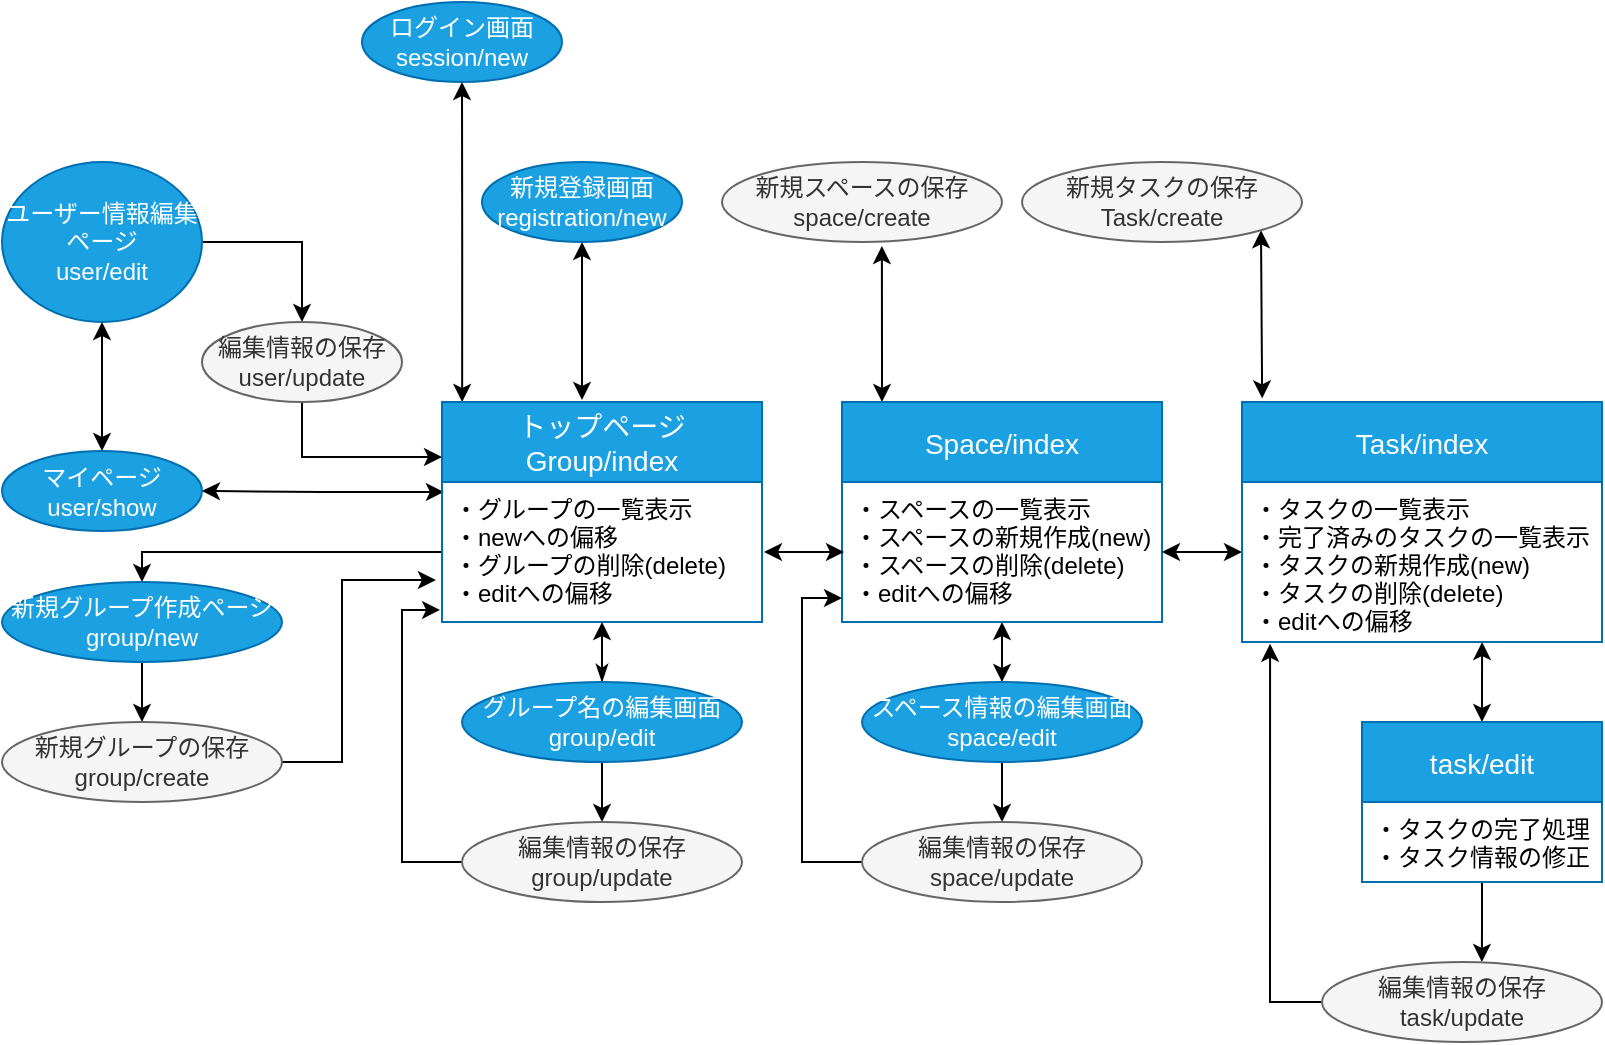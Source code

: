 <mxfile>
    <diagram id="7wzxexcvEl_biFeVfQ8z" name="ページ1">
        <mxGraphModel dx="313" dy="539" grid="1" gridSize="10" guides="1" tooltips="1" connect="1" arrows="1" fold="1" page="1" pageScale="1" pageWidth="827" pageHeight="1169" math="0" shadow="0">
            <root>
                <mxCell id="0"/>
                <mxCell id="1" parent="0"/>
                <mxCell id="5" style="edgeStyle=orthogonalEdgeStyle;rounded=0;orthogonalLoop=1;jettySize=auto;html=1;entryX=1;entryY=0.5;entryDx=0;entryDy=0;startArrow=classic;startFill=1;exitX=0.006;exitY=0.071;exitDx=0;exitDy=0;exitPerimeter=0;" parent="1" source="36" target="3" edge="1">
                    <mxGeometry relative="1" as="geometry">
                        <mxPoint x="240" y="540" as="sourcePoint"/>
                        <Array as="points"/>
                    </mxGeometry>
                </mxCell>
                <mxCell id="6" style="edgeStyle=orthogonalEdgeStyle;rounded=0;orthogonalLoop=1;jettySize=auto;html=1;exitX=0.063;exitY=0;exitDx=0;exitDy=0;startArrow=classic;startFill=1;exitPerimeter=0;entryX=0.5;entryY=1;entryDx=0;entryDy=0;" parent="1" source="35" target="4" edge="1">
                    <mxGeometry relative="1" as="geometry">
                        <Array as="points"/>
                        <mxPoint x="267" y="519" as="sourcePoint"/>
                        <mxPoint x="250" y="370" as="targetPoint"/>
                    </mxGeometry>
                </mxCell>
                <mxCell id="11" style="edgeStyle=orthogonalEdgeStyle;rounded=0;orthogonalLoop=1;jettySize=auto;html=1;entryX=0.5;entryY=1;entryDx=0;entryDy=0;startArrow=classic;startFill=1;" parent="1" target="10" edge="1">
                    <mxGeometry relative="1" as="geometry">
                        <mxPoint x="310" y="519" as="sourcePoint"/>
                        <Array as="points">
                            <mxPoint x="310" y="519"/>
                        </Array>
                    </mxGeometry>
                </mxCell>
                <mxCell id="33" style="edgeStyle=orthogonalEdgeStyle;rounded=0;orthogonalLoop=1;jettySize=auto;html=1;startArrow=none;startFill=0;entryX=0.5;entryY=0;entryDx=0;entryDy=0;" parent="1" source="36" target="34" edge="1">
                    <mxGeometry relative="1" as="geometry">
                        <mxPoint x="290" y="620" as="targetPoint"/>
                        <mxPoint x="290" y="660" as="sourcePoint"/>
                        <Array as="points">
                            <mxPoint x="90" y="595"/>
                        </Array>
                    </mxGeometry>
                </mxCell>
                <mxCell id="78" style="edgeStyle=orthogonalEdgeStyle;rounded=0;orthogonalLoop=1;jettySize=auto;html=1;exitX=0.5;exitY=0;exitDx=0;exitDy=0;entryX=0.5;entryY=1;entryDx=0;entryDy=0;startArrow=classic;startFill=1;" parent="1" source="3" target="76" edge="1">
                    <mxGeometry relative="1" as="geometry"/>
                </mxCell>
                <mxCell id="3" value="マイページ&lt;br&gt;user/show" style="ellipse;whiteSpace=wrap;html=1;align=center;fillColor=#1ba1e2;strokeColor=#006EAF;fontColor=#ffffff;" parent="1" vertex="1">
                    <mxGeometry x="20" y="544.5" width="100" height="40" as="geometry"/>
                </mxCell>
                <mxCell id="4" value="ログイン画面&lt;br&gt;session/new" style="ellipse;whiteSpace=wrap;html=1;align=center;fillColor=#1ba1e2;strokeColor=#006EAF;fontColor=#ffffff;" parent="1" vertex="1">
                    <mxGeometry x="200" y="320" width="100" height="40" as="geometry"/>
                </mxCell>
                <mxCell id="10" value="新規登録画面&lt;br&gt;registration/new" style="ellipse;whiteSpace=wrap;html=1;align=center;fillColor=#1ba1e2;strokeColor=#006EAF;fontColor=#ffffff;" parent="1" vertex="1">
                    <mxGeometry x="260" y="400" width="100" height="40" as="geometry"/>
                </mxCell>
                <mxCell id="82" style="edgeStyle=orthogonalEdgeStyle;rounded=0;orthogonalLoop=1;jettySize=auto;html=1;startArrow=none;startFill=0;" edge="1" parent="1" source="34">
                    <mxGeometry relative="1" as="geometry">
                        <mxPoint x="90" y="680" as="targetPoint"/>
                    </mxGeometry>
                </mxCell>
                <mxCell id="34" value="新規グループ作成ページ&lt;br&gt;group/new" style="ellipse;whiteSpace=wrap;html=1;align=center;fillColor=#1ba1e2;strokeColor=#006EAF;fontColor=#ffffff;" parent="1" vertex="1">
                    <mxGeometry x="20" y="610" width="140" height="40" as="geometry"/>
                </mxCell>
                <mxCell id="35" value="トップページ&#10;Group/index" style="swimlane;fontStyle=0;childLayout=stackLayout;horizontal=1;startSize=40;horizontalStack=0;resizeParent=1;resizeParentMax=0;resizeLast=0;collapsible=1;marginBottom=0;align=center;fontSize=14;fillColor=#1ba1e2;strokeColor=#006EAF;fontColor=#ffffff;" parent="1" vertex="1">
                    <mxGeometry x="240" y="520" width="160" height="110" as="geometry"/>
                </mxCell>
                <mxCell id="36" value="・グループの一覧表示&#10;・newへの偏移&#10;・グループの削除(delete)&#10;・editへの偏移" style="text;strokeColor=none;fillColor=none;spacingLeft=4;spacingRight=4;overflow=hidden;rotatable=0;points=[[0,0.5],[1,0.5]];portConstraint=eastwest;fontSize=12;" parent="35" vertex="1">
                    <mxGeometry y="40" width="160" height="70" as="geometry"/>
                </mxCell>
                <mxCell id="53" style="edgeStyle=orthogonalEdgeStyle;rounded=0;orthogonalLoop=1;jettySize=auto;html=1;startArrow=classic;startFill=1;" parent="1" source="40" edge="1">
                    <mxGeometry relative="1" as="geometry">
                        <mxPoint x="520" y="660" as="targetPoint"/>
                    </mxGeometry>
                </mxCell>
                <mxCell id="73" style="edgeStyle=orthogonalEdgeStyle;rounded=0;orthogonalLoop=1;jettySize=auto;html=1;startArrow=classic;startFill=1;entryX=0.571;entryY=1.05;entryDx=0;entryDy=0;entryPerimeter=0;" parent="1" source="40" target="61" edge="1">
                    <mxGeometry relative="1" as="geometry">
                        <mxPoint x="459" y="443" as="targetPoint"/>
                        <Array as="points">
                            <mxPoint x="460" y="500"/>
                            <mxPoint x="460" y="500"/>
                        </Array>
                    </mxGeometry>
                </mxCell>
                <mxCell id="40" value="Space/index" style="swimlane;fontStyle=0;childLayout=stackLayout;horizontal=1;startSize=40;horizontalStack=0;resizeParent=1;resizeParentMax=0;resizeLast=0;collapsible=1;marginBottom=0;align=center;fontSize=14;fillColor=#1ba1e2;strokeColor=#006EAF;fontColor=#ffffff;" parent="1" vertex="1">
                    <mxGeometry x="440" y="520" width="160" height="110" as="geometry">
                        <mxRectangle x="440" y="520" width="110" height="40" as="alternateBounds"/>
                    </mxGeometry>
                </mxCell>
                <mxCell id="41" value="・スペースの一覧表示&#10;・スペースの新規作成(new)&#10;・スペースの削除(delete)&#10;・editへの偏移" style="text;strokeColor=none;fillColor=none;spacingLeft=4;spacingRight=4;overflow=hidden;rotatable=0;points=[[0,0.5],[1,0.5]];portConstraint=eastwest;fontSize=12;" parent="40" vertex="1">
                    <mxGeometry y="40" width="160" height="70" as="geometry"/>
                </mxCell>
                <mxCell id="44" style="edgeStyle=orthogonalEdgeStyle;rounded=0;orthogonalLoop=1;jettySize=auto;html=1;exitX=0.5;exitY=0;exitDx=0;exitDy=0;entryX=0.5;entryY=1;entryDx=0;entryDy=0;entryPerimeter=0;startArrow=classicThin;startFill=1;" parent="1" source="43" target="36" edge="1">
                    <mxGeometry relative="1" as="geometry"/>
                </mxCell>
                <mxCell id="46" style="edgeStyle=orthogonalEdgeStyle;rounded=0;orthogonalLoop=1;jettySize=auto;html=1;exitX=0.5;exitY=1;exitDx=0;exitDy=0;entryX=0.5;entryY=0;entryDx=0;entryDy=0;startArrow=none;startFill=0;" parent="1" source="43" target="45" edge="1">
                    <mxGeometry relative="1" as="geometry"/>
                </mxCell>
                <mxCell id="43" value="グループ名の編集画面&lt;br&gt;group/edit" style="ellipse;whiteSpace=wrap;html=1;align=center;fillColor=#1ba1e2;strokeColor=#006EAF;fontColor=#ffffff;" parent="1" vertex="1">
                    <mxGeometry x="250" y="660" width="140" height="40" as="geometry"/>
                </mxCell>
                <mxCell id="47" style="edgeStyle=orthogonalEdgeStyle;rounded=0;orthogonalLoop=1;jettySize=auto;html=1;exitX=0;exitY=0.5;exitDx=0;exitDy=0;entryX=-0.006;entryY=0.914;entryDx=0;entryDy=0;entryPerimeter=0;startArrow=none;startFill=0;" parent="1" source="45" target="36" edge="1">
                    <mxGeometry relative="1" as="geometry">
                        <Array as="points">
                            <mxPoint x="220" y="750"/>
                            <mxPoint x="220" y="624"/>
                        </Array>
                    </mxGeometry>
                </mxCell>
                <mxCell id="45" value="編集情報の保存&lt;br&gt;group/update" style="ellipse;whiteSpace=wrap;html=1;align=center;fillColor=#f5f5f5;strokeColor=#666666;fontColor=#333333;" parent="1" vertex="1">
                    <mxGeometry x="250" y="730" width="140" height="40" as="geometry"/>
                </mxCell>
                <mxCell id="58" style="edgeStyle=orthogonalEdgeStyle;rounded=0;orthogonalLoop=1;jettySize=auto;html=1;exitX=0.5;exitY=1;exitDx=0;exitDy=0;entryX=0.5;entryY=0;entryDx=0;entryDy=0;startArrow=none;startFill=0;" parent="1" source="54" target="56" edge="1">
                    <mxGeometry relative="1" as="geometry"/>
                </mxCell>
                <mxCell id="54" value="スペース情報の編集画面&lt;br&gt;space/edit" style="ellipse;whiteSpace=wrap;html=1;align=center;fillColor=#1ba1e2;strokeColor=#006EAF;fontColor=#ffffff;" parent="1" vertex="1">
                    <mxGeometry x="450" y="660" width="140" height="40" as="geometry"/>
                </mxCell>
                <mxCell id="55" style="edgeStyle=orthogonalEdgeStyle;rounded=0;orthogonalLoop=1;jettySize=auto;html=1;startArrow=classic;startFill=1;" parent="1" edge="1">
                    <mxGeometry relative="1" as="geometry">
                        <mxPoint x="401" y="595" as="sourcePoint"/>
                        <mxPoint x="441" y="595" as="targetPoint"/>
                        <Array as="points">
                            <mxPoint x="401" y="595"/>
                            <mxPoint x="441" y="595"/>
                        </Array>
                    </mxGeometry>
                </mxCell>
                <mxCell id="59" style="edgeStyle=orthogonalEdgeStyle;rounded=0;orthogonalLoop=1;jettySize=auto;html=1;exitX=0;exitY=0.5;exitDx=0;exitDy=0;entryX=0;entryY=0.829;entryDx=0;entryDy=0;entryPerimeter=0;startArrow=none;startFill=0;" parent="1" source="56" target="41" edge="1">
                    <mxGeometry relative="1" as="geometry"/>
                </mxCell>
                <mxCell id="56" value="編集情報の保存&lt;br&gt;space/update" style="ellipse;whiteSpace=wrap;html=1;align=center;fillColor=#f5f5f5;strokeColor=#666666;fontColor=#333333;" parent="1" vertex="1">
                    <mxGeometry x="450" y="730" width="140" height="40" as="geometry"/>
                </mxCell>
                <mxCell id="61" value="新規スペースの保存&lt;br&gt;space/create" style="ellipse;whiteSpace=wrap;html=1;align=center;fillColor=#f5f5f5;strokeColor=#666666;fontColor=#333333;" parent="1" vertex="1">
                    <mxGeometry x="380" y="400" width="140" height="40" as="geometry"/>
                </mxCell>
                <mxCell id="62" style="edgeStyle=orthogonalEdgeStyle;rounded=0;orthogonalLoop=1;jettySize=auto;html=1;exitX=1;exitY=0.5;exitDx=0;exitDy=0;startArrow=classic;startFill=1;" parent="1" source="41" edge="1">
                    <mxGeometry relative="1" as="geometry">
                        <mxPoint x="640" y="595" as="targetPoint"/>
                    </mxGeometry>
                </mxCell>
                <mxCell id="75" style="edgeStyle=orthogonalEdgeStyle;rounded=0;orthogonalLoop=1;jettySize=auto;html=1;entryX=1;entryY=1;entryDx=0;entryDy=0;startArrow=classic;startFill=1;exitX=0.056;exitY=-0.015;exitDx=0;exitDy=0;exitPerimeter=0;" parent="1" source="63" target="66" edge="1">
                    <mxGeometry relative="1" as="geometry">
                        <mxPoint x="680" y="480" as="sourcePoint"/>
                        <Array as="points">
                            <mxPoint x="649" y="518"/>
                        </Array>
                    </mxGeometry>
                </mxCell>
                <mxCell id="63" value="Task/index" style="swimlane;fontStyle=0;childLayout=stackLayout;horizontal=1;startSize=40;horizontalStack=0;resizeParent=1;resizeParentMax=0;resizeLast=0;collapsible=1;marginBottom=0;align=center;fontSize=14;fillColor=#1ba1e2;strokeColor=#006EAF;fontColor=#ffffff;" parent="1" vertex="1">
                    <mxGeometry x="640" y="520" width="180" height="120" as="geometry">
                        <mxRectangle x="440" y="520" width="110" height="40" as="alternateBounds"/>
                    </mxGeometry>
                </mxCell>
                <mxCell id="64" value="・タスクの一覧表示&#10;・完了済みのタスクの一覧表示&#10;・タスクの新規作成(new)&#10;・タスクの削除(delete)&#10;・editへの偏移" style="text;strokeColor=none;fillColor=none;spacingLeft=4;spacingRight=4;overflow=hidden;rotatable=0;points=[[0,0.5],[1,0.5]];portConstraint=eastwest;fontSize=12;" parent="63" vertex="1">
                    <mxGeometry y="40" width="180" height="80" as="geometry"/>
                </mxCell>
                <mxCell id="66" value="新規タスクの保存&lt;br&gt;Task/create" style="ellipse;whiteSpace=wrap;html=1;align=center;fillColor=#f5f5f5;strokeColor=#666666;fontColor=#333333;" parent="1" vertex="1">
                    <mxGeometry x="530" y="400" width="140" height="40" as="geometry"/>
                </mxCell>
                <mxCell id="69" style="edgeStyle=orthogonalEdgeStyle;rounded=0;orthogonalLoop=1;jettySize=auto;html=1;entryX=0.667;entryY=1;entryDx=0;entryDy=0;entryPerimeter=0;startArrow=classic;startFill=1;" parent="1" source="67" target="64" edge="1">
                    <mxGeometry relative="1" as="geometry"/>
                </mxCell>
                <mxCell id="71" style="edgeStyle=orthogonalEdgeStyle;rounded=0;orthogonalLoop=1;jettySize=auto;html=1;entryX=0.571;entryY=0;entryDx=0;entryDy=0;entryPerimeter=0;startArrow=none;startFill=0;" parent="1" source="67" target="70" edge="1">
                    <mxGeometry relative="1" as="geometry"/>
                </mxCell>
                <mxCell id="67" value="task/edit" style="swimlane;fontStyle=0;childLayout=stackLayout;horizontal=1;startSize=40;horizontalStack=0;resizeParent=1;resizeParentMax=0;resizeLast=0;collapsible=1;marginBottom=0;align=center;fontSize=14;fillColor=#1ba1e2;strokeColor=#006EAF;fontColor=#ffffff;" parent="1" vertex="1">
                    <mxGeometry x="700" y="680" width="120" height="80" as="geometry">
                        <mxRectangle x="440" y="520" width="110" height="40" as="alternateBounds"/>
                    </mxGeometry>
                </mxCell>
                <mxCell id="68" value="・タスクの完了処理&#10;・タスク情報の修正" style="text;strokeColor=none;fillColor=none;spacingLeft=4;spacingRight=4;overflow=hidden;rotatable=0;points=[[0,0.5],[1,0.5]];portConstraint=eastwest;fontSize=12;" parent="67" vertex="1">
                    <mxGeometry y="40" width="120" height="40" as="geometry"/>
                </mxCell>
                <mxCell id="72" style="edgeStyle=orthogonalEdgeStyle;rounded=0;orthogonalLoop=1;jettySize=auto;html=1;exitX=0;exitY=0.5;exitDx=0;exitDy=0;entryX=0.078;entryY=1.011;entryDx=0;entryDy=0;entryPerimeter=0;startArrow=none;startFill=0;" parent="1" source="70" target="64" edge="1">
                    <mxGeometry relative="1" as="geometry"/>
                </mxCell>
                <mxCell id="70" value="編集情報の保存&lt;br&gt;task/update" style="ellipse;whiteSpace=wrap;html=1;align=center;fillColor=#f5f5f5;strokeColor=#666666;fontColor=#333333;" parent="1" vertex="1">
                    <mxGeometry x="680" y="800" width="140" height="40" as="geometry"/>
                </mxCell>
                <mxCell id="79" style="edgeStyle=orthogonalEdgeStyle;rounded=0;orthogonalLoop=1;jettySize=auto;html=1;startArrow=none;startFill=0;entryX=0.5;entryY=0;entryDx=0;entryDy=0;" parent="1" source="76" target="77" edge="1">
                    <mxGeometry relative="1" as="geometry">
                        <mxPoint x="180" y="460" as="targetPoint"/>
                        <Array as="points">
                            <mxPoint x="170" y="440"/>
                        </Array>
                    </mxGeometry>
                </mxCell>
                <mxCell id="76" value="ユーザー情報編集ページ&lt;br&gt;user/edit" style="ellipse;whiteSpace=wrap;html=1;align=center;fillColor=#1ba1e2;strokeColor=#006EAF;fontColor=#ffffff;" parent="1" vertex="1">
                    <mxGeometry x="20" y="400" width="100" height="80" as="geometry"/>
                </mxCell>
                <mxCell id="80" style="edgeStyle=orthogonalEdgeStyle;rounded=0;orthogonalLoop=1;jettySize=auto;html=1;exitX=0.5;exitY=1;exitDx=0;exitDy=0;entryX=0;entryY=0.25;entryDx=0;entryDy=0;startArrow=none;startFill=0;" parent="1" source="77" target="35" edge="1">
                    <mxGeometry relative="1" as="geometry"/>
                </mxCell>
                <mxCell id="77" value="編集情報の保存&lt;br&gt;user/update" style="ellipse;whiteSpace=wrap;html=1;align=center;strokeColor=#666666;fillColor=#f5f5f5;fontColor=#333333;" parent="1" vertex="1">
                    <mxGeometry x="120" y="480" width="100" height="40" as="geometry"/>
                </mxCell>
                <mxCell id="83" style="edgeStyle=orthogonalEdgeStyle;rounded=0;orthogonalLoop=1;jettySize=auto;html=1;entryX=-0.019;entryY=0.7;entryDx=0;entryDy=0;entryPerimeter=0;startArrow=none;startFill=0;" edge="1" parent="1" source="81" target="36">
                    <mxGeometry relative="1" as="geometry">
                        <Array as="points">
                            <mxPoint x="190" y="700"/>
                            <mxPoint x="190" y="609"/>
                        </Array>
                    </mxGeometry>
                </mxCell>
                <mxCell id="81" value="新規グループの保存&lt;br&gt;group/create" style="ellipse;whiteSpace=wrap;html=1;align=center;fillColor=#f5f5f5;strokeColor=#666666;fontColor=#333333;" vertex="1" parent="1">
                    <mxGeometry x="20" y="680" width="140" height="40" as="geometry"/>
                </mxCell>
            </root>
        </mxGraphModel>
    </diagram>
</mxfile>